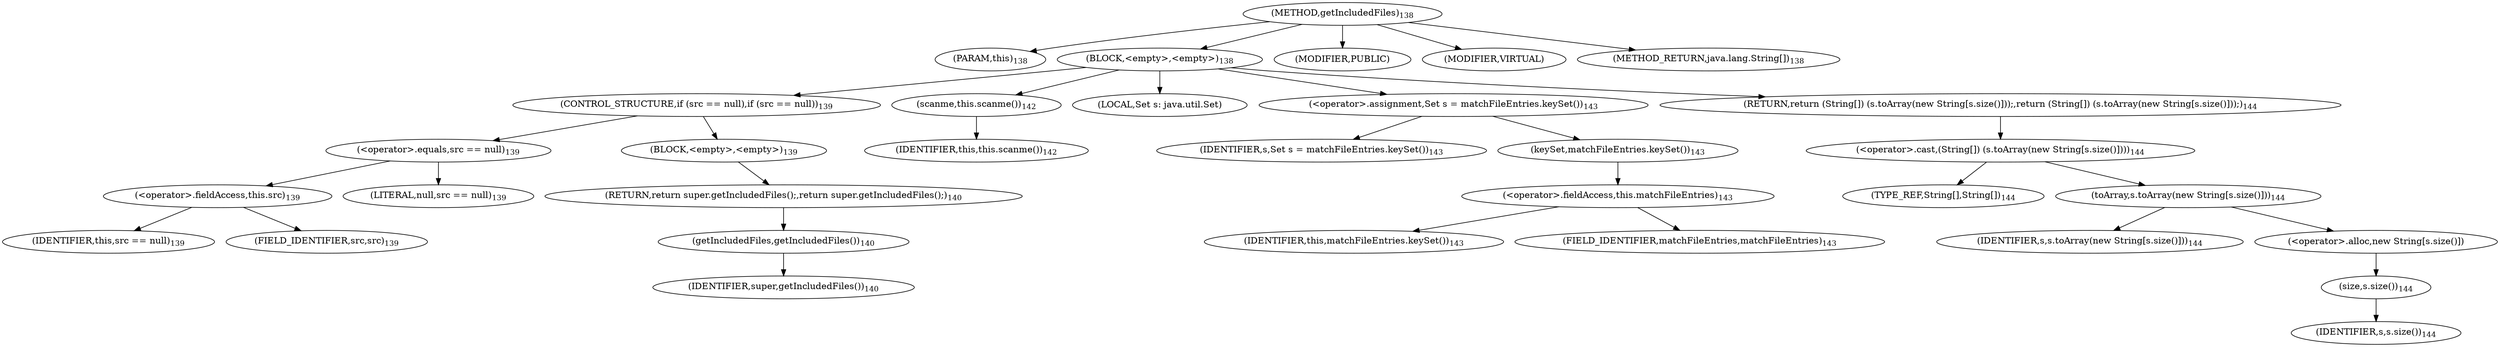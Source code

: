 digraph "getIncludedFiles" {  
"133" [label = <(METHOD,getIncludedFiles)<SUB>138</SUB>> ]
"10" [label = <(PARAM,this)<SUB>138</SUB>> ]
"134" [label = <(BLOCK,&lt;empty&gt;,&lt;empty&gt;)<SUB>138</SUB>> ]
"135" [label = <(CONTROL_STRUCTURE,if (src == null),if (src == null))<SUB>139</SUB>> ]
"136" [label = <(&lt;operator&gt;.equals,src == null)<SUB>139</SUB>> ]
"137" [label = <(&lt;operator&gt;.fieldAccess,this.src)<SUB>139</SUB>> ]
"138" [label = <(IDENTIFIER,this,src == null)<SUB>139</SUB>> ]
"139" [label = <(FIELD_IDENTIFIER,src,src)<SUB>139</SUB>> ]
"140" [label = <(LITERAL,null,src == null)<SUB>139</SUB>> ]
"141" [label = <(BLOCK,&lt;empty&gt;,&lt;empty&gt;)<SUB>139</SUB>> ]
"142" [label = <(RETURN,return super.getIncludedFiles();,return super.getIncludedFiles();)<SUB>140</SUB>> ]
"143" [label = <(getIncludedFiles,getIncludedFiles())<SUB>140</SUB>> ]
"144" [label = <(IDENTIFIER,super,getIncludedFiles())<SUB>140</SUB>> ]
"145" [label = <(scanme,this.scanme())<SUB>142</SUB>> ]
"9" [label = <(IDENTIFIER,this,this.scanme())<SUB>142</SUB>> ]
"146" [label = <(LOCAL,Set s: java.util.Set)> ]
"147" [label = <(&lt;operator&gt;.assignment,Set s = matchFileEntries.keySet())<SUB>143</SUB>> ]
"148" [label = <(IDENTIFIER,s,Set s = matchFileEntries.keySet())<SUB>143</SUB>> ]
"149" [label = <(keySet,matchFileEntries.keySet())<SUB>143</SUB>> ]
"150" [label = <(&lt;operator&gt;.fieldAccess,this.matchFileEntries)<SUB>143</SUB>> ]
"151" [label = <(IDENTIFIER,this,matchFileEntries.keySet())<SUB>143</SUB>> ]
"152" [label = <(FIELD_IDENTIFIER,matchFileEntries,matchFileEntries)<SUB>143</SUB>> ]
"153" [label = <(RETURN,return (String[]) (s.toArray(new String[s.size()]));,return (String[]) (s.toArray(new String[s.size()]));)<SUB>144</SUB>> ]
"154" [label = <(&lt;operator&gt;.cast,(String[]) (s.toArray(new String[s.size()])))<SUB>144</SUB>> ]
"155" [label = <(TYPE_REF,String[],String[])<SUB>144</SUB>> ]
"156" [label = <(toArray,s.toArray(new String[s.size()]))<SUB>144</SUB>> ]
"157" [label = <(IDENTIFIER,s,s.toArray(new String[s.size()]))<SUB>144</SUB>> ]
"158" [label = <(&lt;operator&gt;.alloc,new String[s.size()])> ]
"159" [label = <(size,s.size())<SUB>144</SUB>> ]
"160" [label = <(IDENTIFIER,s,s.size())<SUB>144</SUB>> ]
"161" [label = <(MODIFIER,PUBLIC)> ]
"162" [label = <(MODIFIER,VIRTUAL)> ]
"163" [label = <(METHOD_RETURN,java.lang.String[])<SUB>138</SUB>> ]
  "133" -> "10" 
  "133" -> "134" 
  "133" -> "161" 
  "133" -> "162" 
  "133" -> "163" 
  "134" -> "135" 
  "134" -> "145" 
  "134" -> "146" 
  "134" -> "147" 
  "134" -> "153" 
  "135" -> "136" 
  "135" -> "141" 
  "136" -> "137" 
  "136" -> "140" 
  "137" -> "138" 
  "137" -> "139" 
  "141" -> "142" 
  "142" -> "143" 
  "143" -> "144" 
  "145" -> "9" 
  "147" -> "148" 
  "147" -> "149" 
  "149" -> "150" 
  "150" -> "151" 
  "150" -> "152" 
  "153" -> "154" 
  "154" -> "155" 
  "154" -> "156" 
  "156" -> "157" 
  "156" -> "158" 
  "158" -> "159" 
  "159" -> "160" 
}
